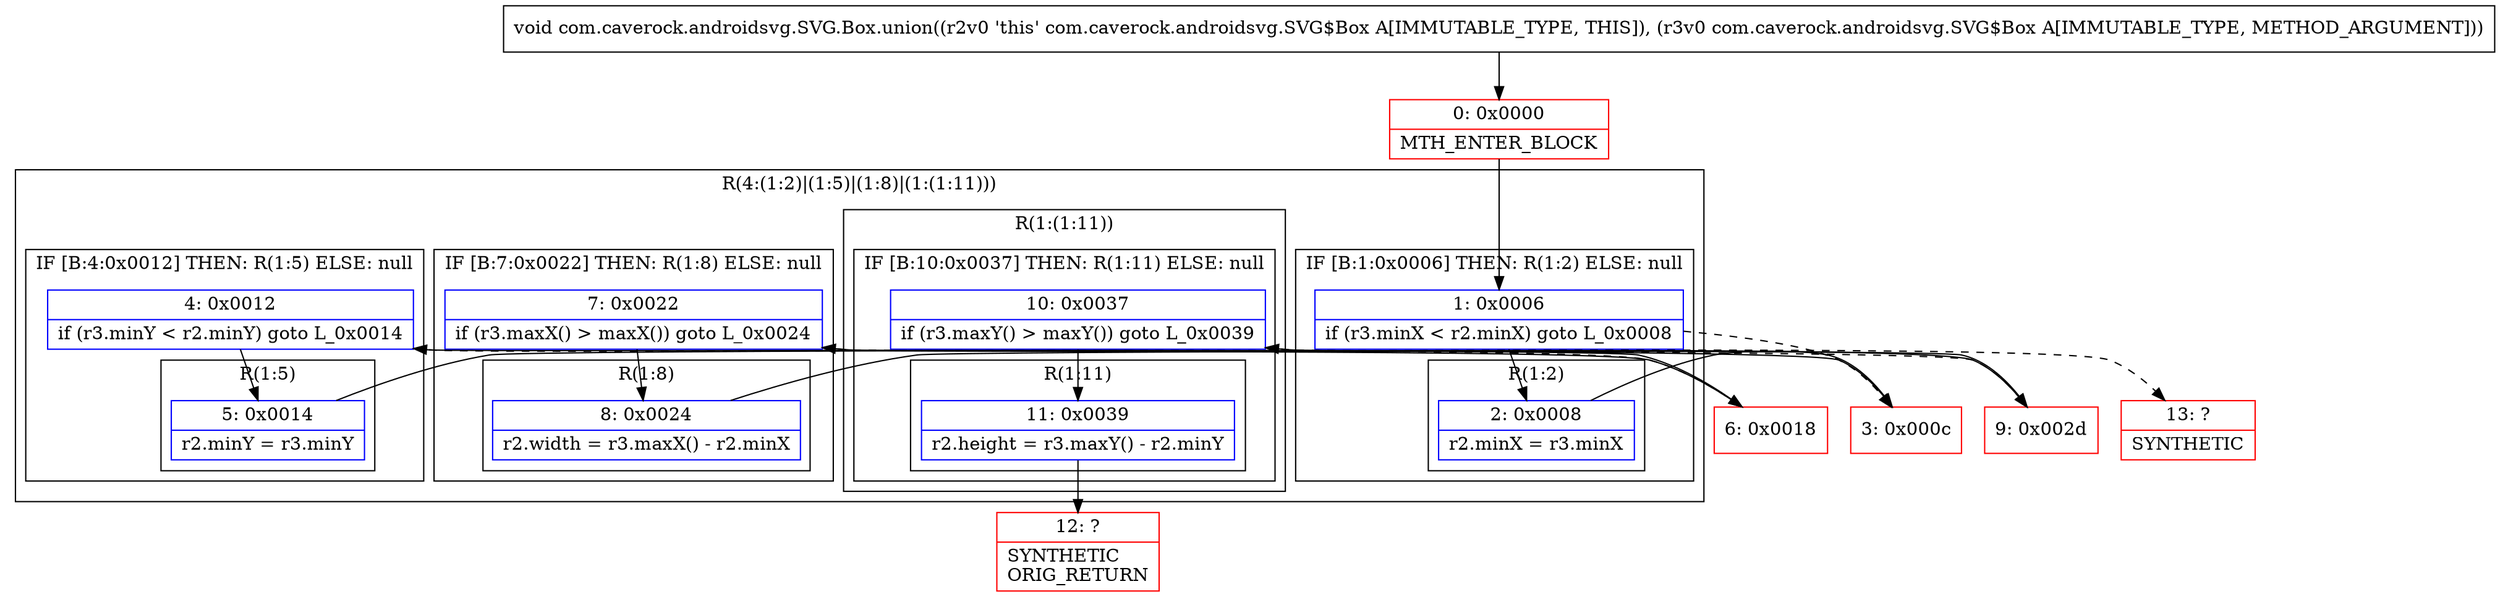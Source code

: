 digraph "CFG forcom.caverock.androidsvg.SVG.Box.union(Lcom\/caverock\/androidsvg\/SVG$Box;)V" {
subgraph cluster_Region_1818328758 {
label = "R(4:(1:2)|(1:5)|(1:8)|(1:(1:11)))";
node [shape=record,color=blue];
subgraph cluster_IfRegion_1192090627 {
label = "IF [B:1:0x0006] THEN: R(1:2) ELSE: null";
node [shape=record,color=blue];
Node_1 [shape=record,label="{1\:\ 0x0006|if (r3.minX \< r2.minX) goto L_0x0008\l}"];
subgraph cluster_Region_2031776484 {
label = "R(1:2)";
node [shape=record,color=blue];
Node_2 [shape=record,label="{2\:\ 0x0008|r2.minX = r3.minX\l}"];
}
}
subgraph cluster_IfRegion_932882489 {
label = "IF [B:4:0x0012] THEN: R(1:5) ELSE: null";
node [shape=record,color=blue];
Node_4 [shape=record,label="{4\:\ 0x0012|if (r3.minY \< r2.minY) goto L_0x0014\l}"];
subgraph cluster_Region_1357505714 {
label = "R(1:5)";
node [shape=record,color=blue];
Node_5 [shape=record,label="{5\:\ 0x0014|r2.minY = r3.minY\l}"];
}
}
subgraph cluster_IfRegion_2033043304 {
label = "IF [B:7:0x0022] THEN: R(1:8) ELSE: null";
node [shape=record,color=blue];
Node_7 [shape=record,label="{7\:\ 0x0022|if (r3.maxX() \> maxX()) goto L_0x0024\l}"];
subgraph cluster_Region_1393170427 {
label = "R(1:8)";
node [shape=record,color=blue];
Node_8 [shape=record,label="{8\:\ 0x0024|r2.width = r3.maxX() \- r2.minX\l}"];
}
}
subgraph cluster_Region_833861315 {
label = "R(1:(1:11))";
node [shape=record,color=blue];
subgraph cluster_IfRegion_778049587 {
label = "IF [B:10:0x0037] THEN: R(1:11) ELSE: null";
node [shape=record,color=blue];
Node_10 [shape=record,label="{10\:\ 0x0037|if (r3.maxY() \> maxY()) goto L_0x0039\l}"];
subgraph cluster_Region_962698256 {
label = "R(1:11)";
node [shape=record,color=blue];
Node_11 [shape=record,label="{11\:\ 0x0039|r2.height = r3.maxY() \- r2.minY\l}"];
}
}
}
}
Node_0 [shape=record,color=red,label="{0\:\ 0x0000|MTH_ENTER_BLOCK\l}"];
Node_3 [shape=record,color=red,label="{3\:\ 0x000c}"];
Node_6 [shape=record,color=red,label="{6\:\ 0x0018}"];
Node_9 [shape=record,color=red,label="{9\:\ 0x002d}"];
Node_12 [shape=record,color=red,label="{12\:\ ?|SYNTHETIC\lORIG_RETURN\l}"];
Node_13 [shape=record,color=red,label="{13\:\ ?|SYNTHETIC\l}"];
MethodNode[shape=record,label="{void com.caverock.androidsvg.SVG.Box.union((r2v0 'this' com.caverock.androidsvg.SVG$Box A[IMMUTABLE_TYPE, THIS]), (r3v0 com.caverock.androidsvg.SVG$Box A[IMMUTABLE_TYPE, METHOD_ARGUMENT])) }"];
MethodNode -> Node_0;
Node_1 -> Node_2;
Node_1 -> Node_3[style=dashed];
Node_2 -> Node_3;
Node_4 -> Node_5;
Node_4 -> Node_6[style=dashed];
Node_5 -> Node_6;
Node_7 -> Node_8;
Node_7 -> Node_9[style=dashed];
Node_8 -> Node_9;
Node_10 -> Node_11;
Node_10 -> Node_13[style=dashed];
Node_11 -> Node_12;
Node_0 -> Node_1;
Node_3 -> Node_4;
Node_6 -> Node_7;
Node_9 -> Node_10;
}

